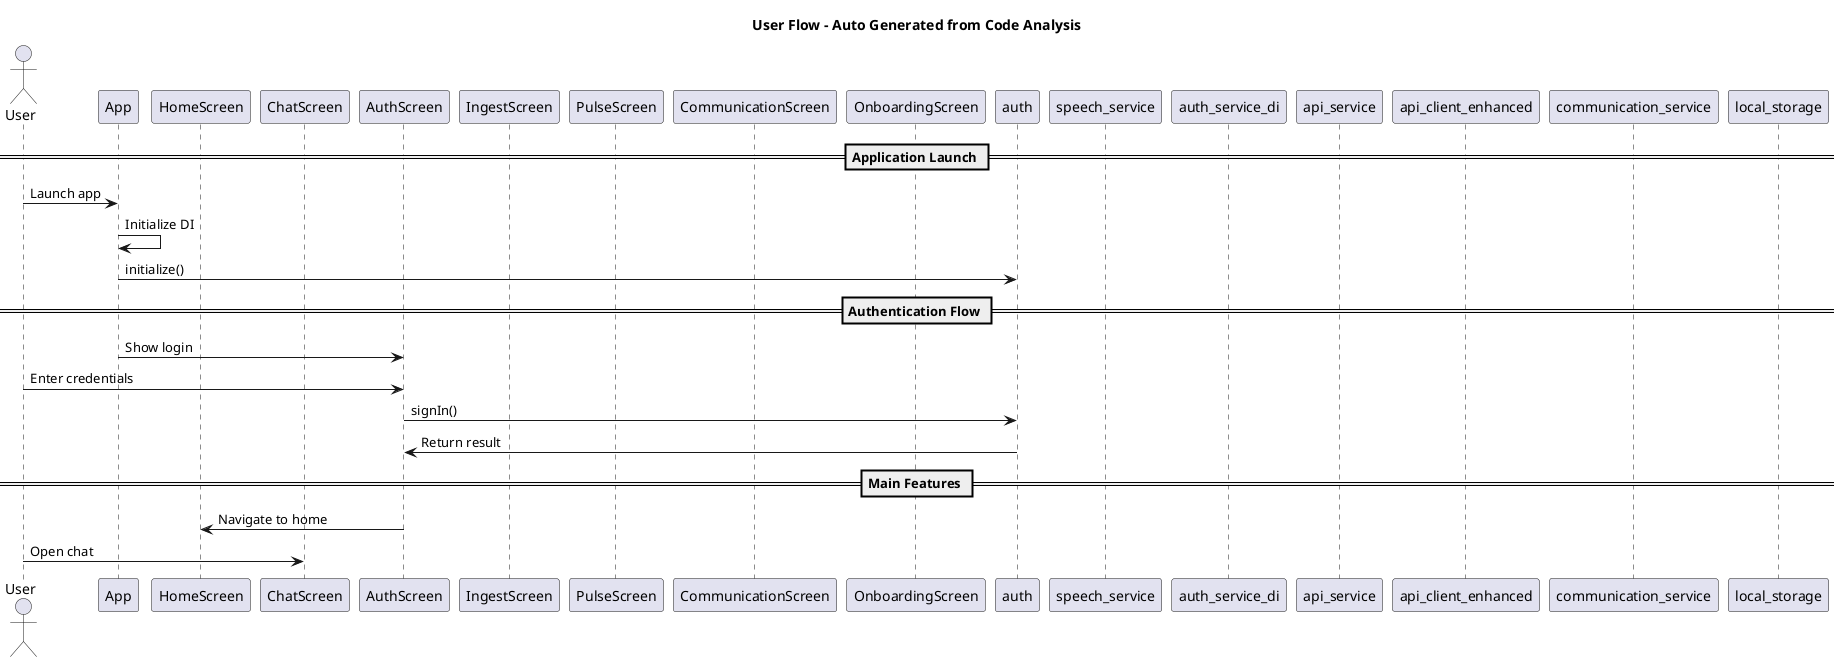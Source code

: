 @startuml Living Twin Mobile - User Flow
title User Flow - Auto Generated from Code Analysis

actor User
participant App
participant "HomeScreen" as home
participant "ChatScreen" as chat
participant "AuthScreen" as auth
participant "IngestScreen" as ingest
participant "PulseScreen" as pulse
participant "CommunicationScreen" as communication
participant "OnboardingScreen" as onboarding
participant "auth" as authSvc
participant "speech_service" as speech_serviceSvc
participant "auth_service_di" as auth_service_diSvc
participant "api_service" as api_serviceSvc
participant "api_client_enhanced" as api_client_enhancedSvc
participant "communication_service" as communication_serviceSvc
participant "local_storage" as local_storageSvc

== Application Launch ==
User -> App: Launch app
App -> App: Initialize DI
App -> authSvc: initialize()

== Authentication Flow ==
App -> auth: Show login
User -> auth: Enter credentials
auth -> authSvc: signIn()
authSvc -> auth: Return result

== Main Features ==
auth -> home: Navigate to home
User -> chat: Open chat

@enduml
